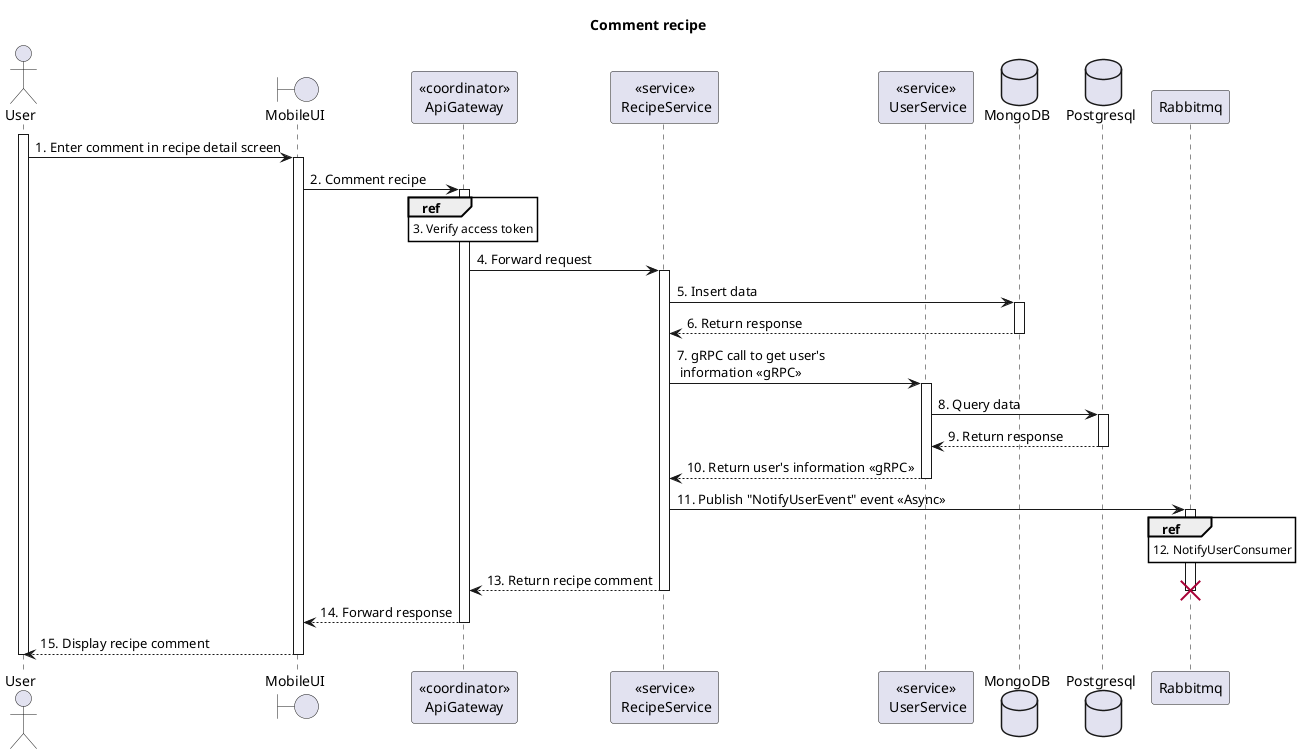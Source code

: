 @startuml Sequence
title "Comment recipe"
<style>
  sequenceDiagram {
    reference {
      BackGroundColor white
    }
}
</style>

actor User
boundary MobileUI
participant "<<coordinator>>\nApiGateway" as ApiGateway
participant "<<service>>\n RecipeService" as RecipeService
participant "<<service>>\n UserService" as UserService
database MongoDB
database Postgresql

activate User
User -> MobileUI++: 1. Enter comment in recipe detail screen

MobileUI -> ApiGateway++: 2. Comment recipe

ref over ApiGateway: 3. Verify access token

ApiGateway -> RecipeService++: 4. Forward request

RecipeService -> MongoDB++: 5. Insert data
RecipeService <-- MongoDB--: 6. Return response

RecipeService -> UserService++: 7. gRPC call to get user's \n information <<gRPC>>
UserService -> Postgresql++: 8. Query data
UserService <-- Postgresql--: 9. Return response
RecipeService <-- UserService--: 10. Return user's information <<gRPC>>

RecipeService -> Rabbitmq++: 11. Publish "NotifyUserEvent" event <<Async>>
ref over Rabbitmq: 12. NotifyUserConsumer
ApiGateway <-- RecipeService--: 13. Return recipe comment
deactivate Rabbitmq
destroy Rabbitmq
MobileUI <-- ApiGateway--: 14. Forward response
User <-- MobileUI--: 15. Display recipe comment
deactivate User

@enduml
